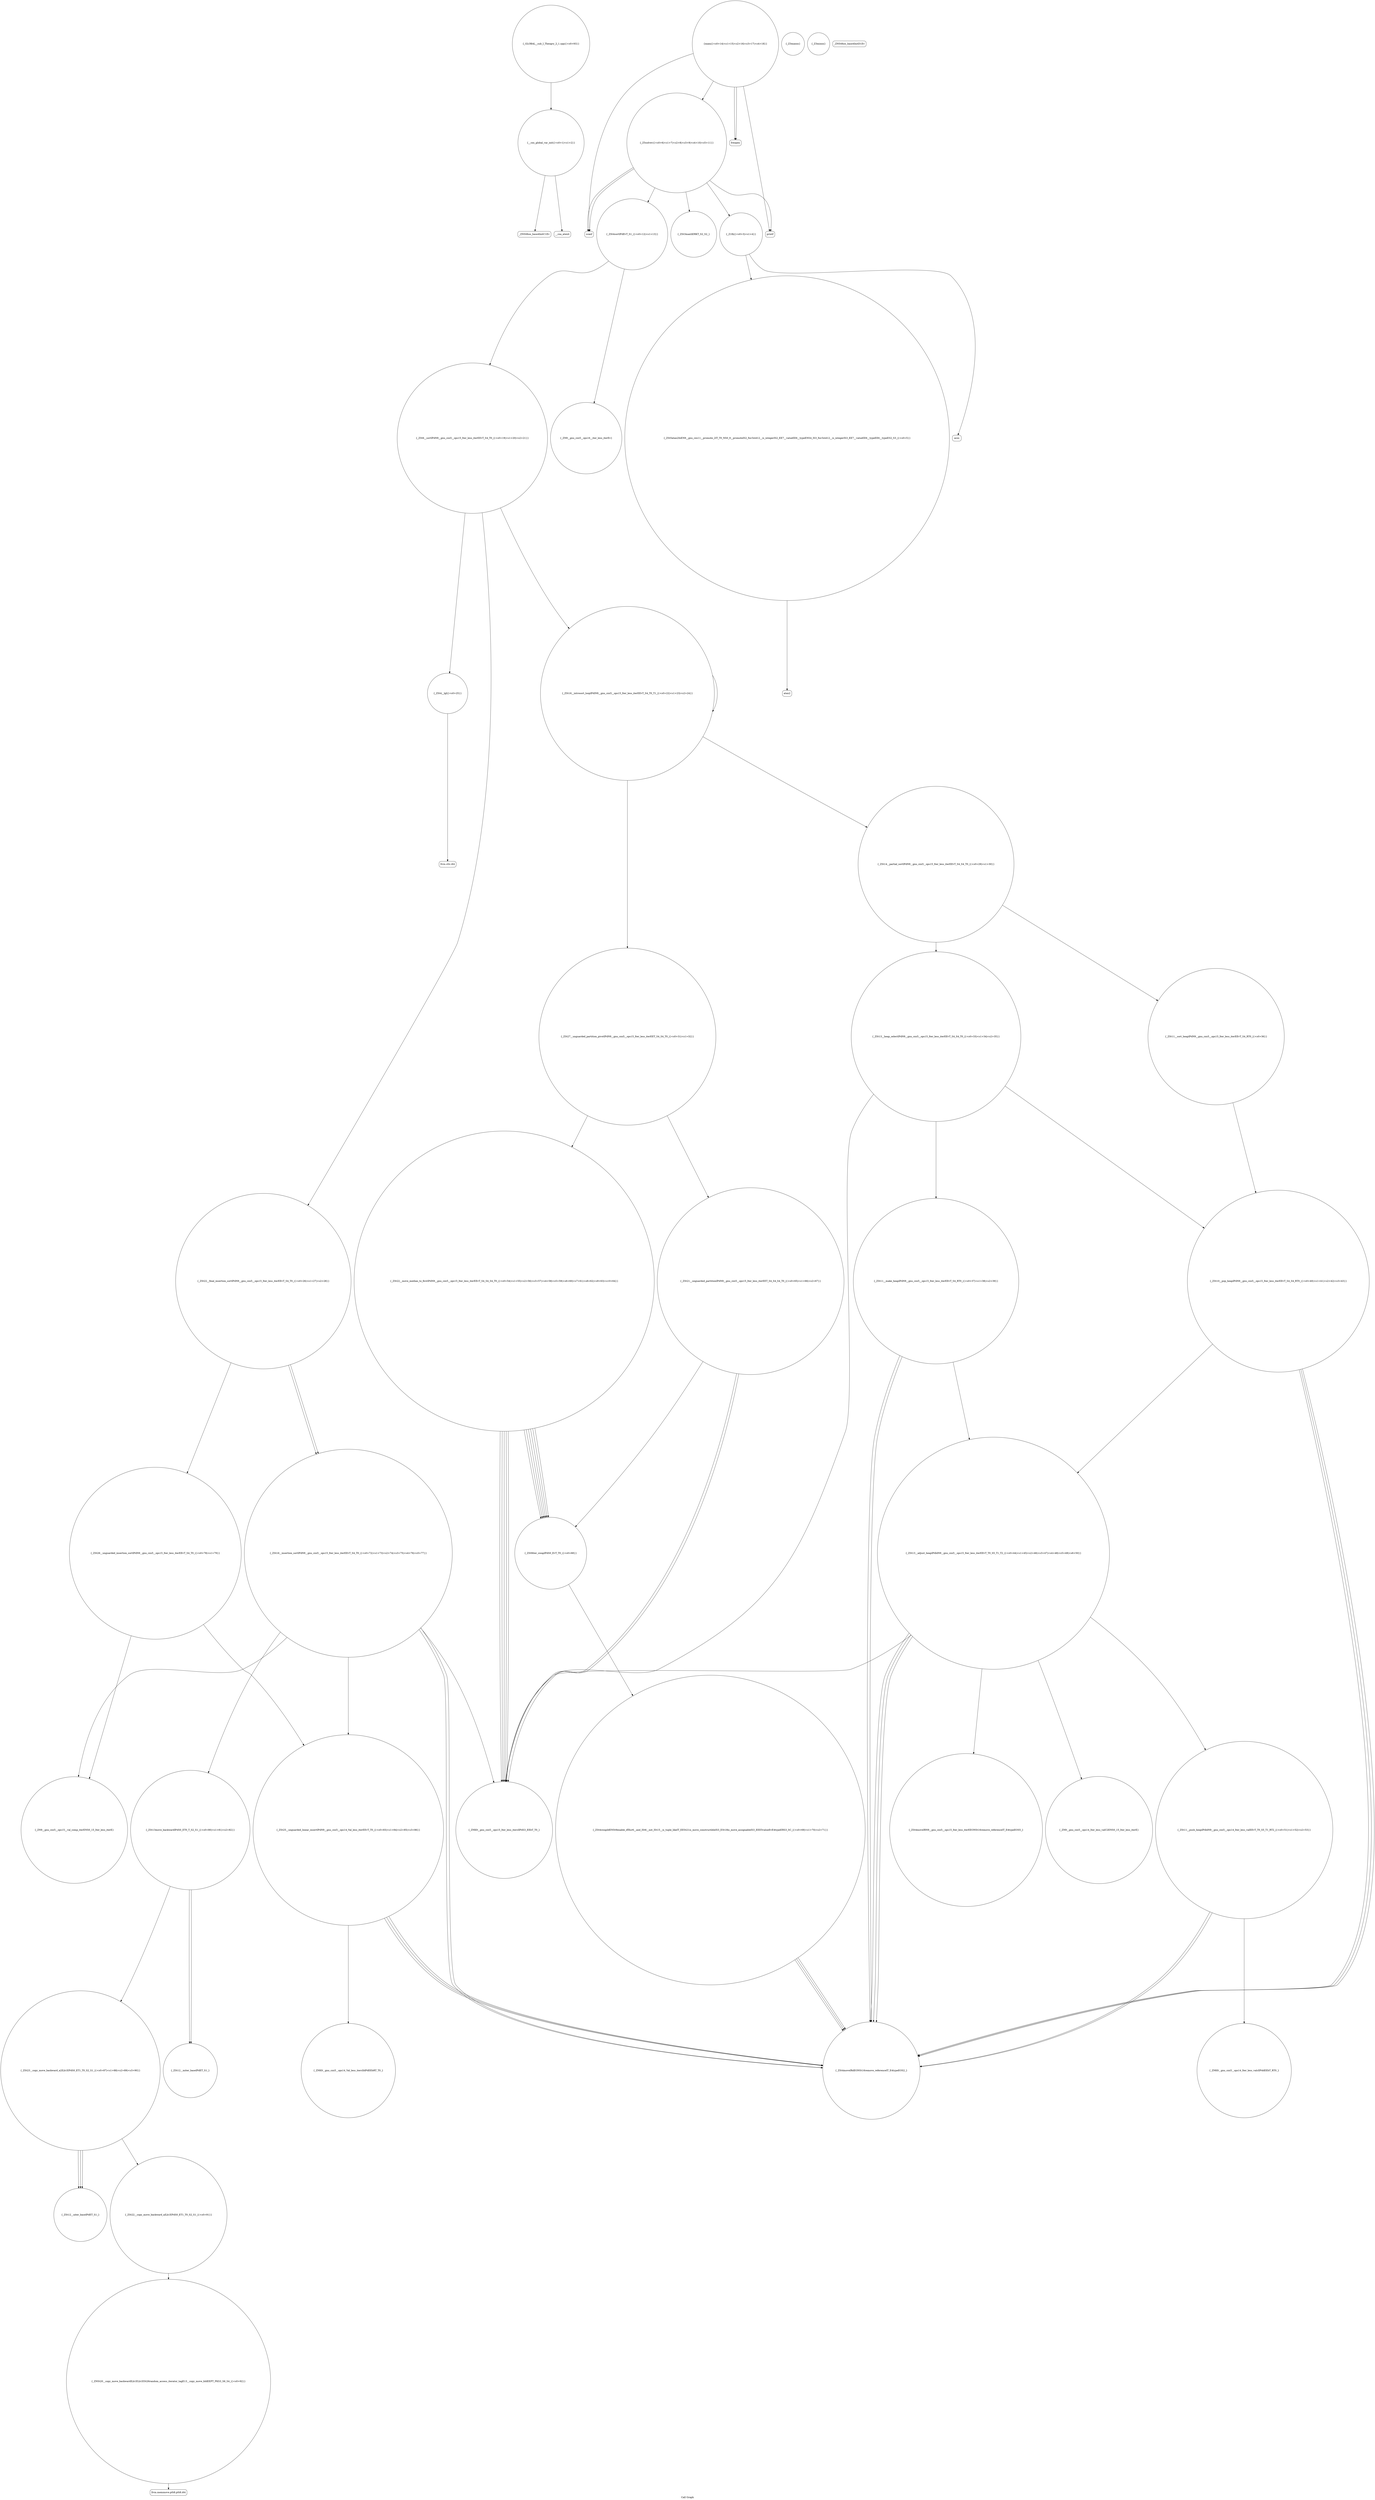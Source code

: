 digraph "Call Graph" {
	label="Call Graph";

	Node0x56377c5ef760 [shape=record,shape=circle,label="{__cxx_global_var_init|{<s0>1|<s1>2}}"];
	Node0x56377c5ef760:s0 -> Node0x56377c5ef7e0[color=black];
	Node0x56377c5ef760:s1 -> Node0x56377c5ef8e0[color=black];
	Node0x56377c5f0de0 [shape=record,shape=circle,label="{_ZSt23__copy_move_backward_a2ILb1EPdS0_ET1_T0_S2_S1_|{<s0>87|<s1>88|<s2>89|<s3>90}}"];
	Node0x56377c5f0de0:s0 -> Node0x56377c5f1f80[color=black];
	Node0x56377c5f0de0:s1 -> Node0x56377c5f1f80[color=black];
	Node0x56377c5f0de0:s2 -> Node0x56377c5f1f80[color=black];
	Node0x56377c5f0de0:s3 -> Node0x56377c5f0ee0[color=black];
	Node0x56377c5efae0 [shape=record,shape=circle,label="{_ZSt5atan2IiiEN9__gnu_cxx11__promote_2IT_T0_NS0_9__promoteIS2_Xsr3std12__is_integerIS2_EE7__valueEE6__typeENS4_IS3_Xsr3std12__is_integerIS3_EE7__valueEE6__typeEE6__typeES2_S3_|{<s0>5}}"];
	Node0x56377c5efae0:s0 -> Node0x56377c5eff60[color=black];
	Node0x56377c5f2180 [shape=record,shape=circle,label="{_GLOBAL__sub_I_Theogry_2_1.cpp|{<s0>93}}"];
	Node0x56377c5f2180:s0 -> Node0x56377c5ef760[color=black];
	Node0x56377c5efe60 [shape=record,shape=circle,label="{main|{<s0>14|<s1>15|<s2>16|<s3>17|<s4>18}}"];
	Node0x56377c5efe60:s0 -> Node0x56377c5efee0[color=black];
	Node0x56377c5efe60:s1 -> Node0x56377c5efee0[color=black];
	Node0x56377c5efe60:s2 -> Node0x56377c5efc60[color=black];
	Node0x56377c5efe60:s3 -> Node0x56377c5efde0[color=black];
	Node0x56377c5efe60:s4 -> Node0x56377c5efbe0[color=black];
	Node0x56377c5f01e0 [shape=record,shape=circle,label="{_ZSt22__final_insertion_sortIPdN9__gnu_cxx5__ops15_Iter_less_iterEEvT_S4_T0_|{<s0>26|<s1>27|<s2>28}}"];
	Node0x56377c5f01e0:s0 -> Node0x56377c5f0b60[color=black];
	Node0x56377c5f01e0:s1 -> Node0x56377c5f0be0[color=black];
	Node0x56377c5f01e0:s2 -> Node0x56377c5f0b60[color=black];
	Node0x56377c5f0560 [shape=record,shape=circle,label="{_ZSt10__pop_heapIPdN9__gnu_cxx5__ops15_Iter_less_iterEEvT_S4_S4_RT0_|{<s0>40|<s1>41|<s2>42|<s3>43}}"];
	Node0x56377c5f0560:s0 -> Node0x56377c5f05e0[color=black];
	Node0x56377c5f0560:s1 -> Node0x56377c5f05e0[color=black];
	Node0x56377c5f0560:s2 -> Node0x56377c5f05e0[color=black];
	Node0x56377c5f0560:s3 -> Node0x56377c5f0660[color=black];
	Node0x56377c5f08e0 [shape=record,shape=circle,label="{_ZSt22__move_median_to_firstIPdN9__gnu_cxx5__ops15_Iter_less_iterEEvT_S4_S4_S4_T0_|{<s0>54|<s1>55|<s2>56|<s3>57|<s4>58|<s5>59|<s6>60|<s7>61|<s8>62|<s9>63|<s10>64}}"];
	Node0x56377c5f08e0:s0 -> Node0x56377c5f04e0[color=black];
	Node0x56377c5f08e0:s1 -> Node0x56377c5f04e0[color=black];
	Node0x56377c5f08e0:s2 -> Node0x56377c5f09e0[color=black];
	Node0x56377c5f08e0:s3 -> Node0x56377c5f04e0[color=black];
	Node0x56377c5f08e0:s4 -> Node0x56377c5f09e0[color=black];
	Node0x56377c5f08e0:s5 -> Node0x56377c5f09e0[color=black];
	Node0x56377c5f08e0:s6 -> Node0x56377c5f04e0[color=black];
	Node0x56377c5f08e0:s7 -> Node0x56377c5f09e0[color=black];
	Node0x56377c5f08e0:s8 -> Node0x56377c5f04e0[color=black];
	Node0x56377c5f08e0:s9 -> Node0x56377c5f09e0[color=black];
	Node0x56377c5f08e0:s10 -> Node0x56377c5f09e0[color=black];
	Node0x56377c5f0c60 [shape=record,shape=circle,label="{_ZSt13move_backwardIPdS0_ET0_T_S2_S1_|{<s0>80|<s1>81|<s2>82}}"];
	Node0x56377c5f0c60:s0 -> Node0x56377c5f0e60[color=black];
	Node0x56377c5f0c60:s1 -> Node0x56377c5f0e60[color=black];
	Node0x56377c5f0c60:s2 -> Node0x56377c5f0de0[color=black];
	Node0x56377c5ef960 [shape=record,shape=circle,label="{_Z3maxxx}"];
	Node0x56377c5f2000 [shape=record,shape=circle,label="{_ZNSt20__copy_move_backwardILb1ELb1ESt26random_access_iterator_tagE13__copy_move_bIdEEPT_PKS3_S6_S4_|{<s0>92}}"];
	Node0x56377c5f2000:s0 -> Node0x56377c5f2080[color=black];
	Node0x56377c5efce0 [shape=record,shape=circle,label="{_ZSt4sortIPdEvT_S1_|{<s0>12|<s1>13}}"];
	Node0x56377c5efce0:s0 -> Node0x56377c5f0060[color=black];
	Node0x56377c5efce0:s1 -> Node0x56377c5effe0[color=black];
	Node0x56377c5f0060 [shape=record,shape=circle,label="{_ZN9__gnu_cxx5__ops16__iter_less_iterEv}"];
	Node0x56377c5f03e0 [shape=record,shape=circle,label="{_ZSt11__sort_heapIPdN9__gnu_cxx5__ops15_Iter_less_iterEEvT_S4_RT0_|{<s0>36}}"];
	Node0x56377c5f03e0:s0 -> Node0x56377c5f0560[color=black];
	Node0x56377c5f0760 [shape=record,shape=circle,label="{_ZN9__gnu_cxx5__ops14_Iter_less_valC2ENS0_15_Iter_less_iterE}"];
	Node0x56377c5f0ae0 [shape=record,shape=Mrecord,label="{llvm.ctlz.i64}"];
	Node0x56377c5ef7e0 [shape=record,shape=Mrecord,label="{_ZNSt8ios_base4InitC1Ev}"];
	Node0x56377c5f0e60 [shape=record,shape=circle,label="{_ZSt12__miter_baseIPdET_S1_}"];
	Node0x56377c5efb60 [shape=record,shape=Mrecord,label="{acos}"];
	Node0x56377c5efee0 [shape=record,shape=Mrecord,label="{freopen}"];
	Node0x56377c5f0260 [shape=record,shape=circle,label="{_ZSt14__partial_sortIPdN9__gnu_cxx5__ops15_Iter_less_iterEEvT_S4_S4_T0_|{<s0>29|<s1>30}}"];
	Node0x56377c5f0260:s0 -> Node0x56377c5f0360[color=black];
	Node0x56377c5f0260:s1 -> Node0x56377c5f03e0[color=black];
	Node0x56377c5f05e0 [shape=record,shape=circle,label="{_ZSt4moveIRdEONSt16remove_referenceIT_E4typeEOS2_}"];
	Node0x56377c5f0960 [shape=record,shape=circle,label="{_ZSt21__unguarded_partitionIPdN9__gnu_cxx5__ops15_Iter_less_iterEET_S4_S4_S4_T0_|{<s0>65|<s1>66|<s2>67}}"];
	Node0x56377c5f0960:s0 -> Node0x56377c5f04e0[color=black];
	Node0x56377c5f0960:s1 -> Node0x56377c5f04e0[color=black];
	Node0x56377c5f0960:s2 -> Node0x56377c5f09e0[color=black];
	Node0x56377c5f0ce0 [shape=record,shape=circle,label="{_ZSt25__unguarded_linear_insertIPdN9__gnu_cxx5__ops14_Val_less_iterEEvT_T0_|{<s0>83|<s1>84|<s2>85|<s3>86}}"];
	Node0x56377c5f0ce0:s0 -> Node0x56377c5f05e0[color=black];
	Node0x56377c5f0ce0:s1 -> Node0x56377c5f2100[color=black];
	Node0x56377c5f0ce0:s2 -> Node0x56377c5f05e0[color=black];
	Node0x56377c5f0ce0:s3 -> Node0x56377c5f05e0[color=black];
	Node0x56377c5ef9e0 [shape=record,shape=circle,label="{_Z3minxx}"];
	Node0x56377c5f2080 [shape=record,shape=Mrecord,label="{llvm.memmove.p0i8.p0i8.i64}"];
	Node0x56377c5efd60 [shape=record,shape=circle,label="{_ZSt3maxIiERKT_S2_S2_}"];
	Node0x56377c5f00e0 [shape=record,shape=circle,label="{_ZSt16__introsort_loopIPdlN9__gnu_cxx5__ops15_Iter_less_iterEEvT_S4_T0_T1_|{<s0>22|<s1>23|<s2>24}}"];
	Node0x56377c5f00e0:s0 -> Node0x56377c5f0260[color=black];
	Node0x56377c5f00e0:s1 -> Node0x56377c5f02e0[color=black];
	Node0x56377c5f00e0:s2 -> Node0x56377c5f00e0[color=black];
	Node0x56377c5f0460 [shape=record,shape=circle,label="{_ZSt11__make_heapIPdN9__gnu_cxx5__ops15_Iter_less_iterEEvT_S4_RT0_|{<s0>37|<s1>38|<s2>39}}"];
	Node0x56377c5f0460:s0 -> Node0x56377c5f05e0[color=black];
	Node0x56377c5f0460:s1 -> Node0x56377c5f05e0[color=black];
	Node0x56377c5f0460:s2 -> Node0x56377c5f0660[color=black];
	Node0x56377c5f07e0 [shape=record,shape=circle,label="{_ZSt11__push_heapIPdldN9__gnu_cxx5__ops14_Iter_less_valEEvT_T0_S5_T1_RT2_|{<s0>51|<s1>52|<s2>53}}"];
	Node0x56377c5f07e0:s0 -> Node0x56377c5f0860[color=black];
	Node0x56377c5f07e0:s1 -> Node0x56377c5f05e0[color=black];
	Node0x56377c5f07e0:s2 -> Node0x56377c5f05e0[color=black];
	Node0x56377c5f0b60 [shape=record,shape=circle,label="{_ZSt16__insertion_sortIPdN9__gnu_cxx5__ops15_Iter_less_iterEEvT_S4_T0_|{<s0>72|<s1>73|<s2>74|<s3>75|<s4>76|<s5>77}}"];
	Node0x56377c5f0b60:s0 -> Node0x56377c5f04e0[color=black];
	Node0x56377c5f0b60:s1 -> Node0x56377c5f05e0[color=black];
	Node0x56377c5f0b60:s2 -> Node0x56377c5f0c60[color=black];
	Node0x56377c5f0b60:s3 -> Node0x56377c5f05e0[color=black];
	Node0x56377c5f0b60:s4 -> Node0x56377c5f0d60[color=black];
	Node0x56377c5f0b60:s5 -> Node0x56377c5f0ce0[color=black];
	Node0x56377c5ef860 [shape=record,shape=Mrecord,label="{_ZNSt8ios_base4InitD1Ev}"];
	Node0x56377c5f0ee0 [shape=record,shape=circle,label="{_ZSt22__copy_move_backward_aILb1EPdS0_ET1_T0_S2_S1_|{<s0>91}}"];
	Node0x56377c5f0ee0:s0 -> Node0x56377c5f2000[color=black];
	Node0x56377c5efbe0 [shape=record,shape=circle,label="{_Z5solvev|{<s0>6|<s1>7|<s2>8|<s3>9|<s4>10|<s5>11}}"];
	Node0x56377c5efbe0:s0 -> Node0x56377c5efc60[color=black];
	Node0x56377c5efbe0:s1 -> Node0x56377c5efc60[color=black];
	Node0x56377c5efbe0:s2 -> Node0x56377c5efa60[color=black];
	Node0x56377c5efbe0:s3 -> Node0x56377c5efce0[color=black];
	Node0x56377c5efbe0:s4 -> Node0x56377c5efd60[color=black];
	Node0x56377c5efbe0:s5 -> Node0x56377c5efde0[color=black];
	Node0x56377c5eff60 [shape=record,shape=Mrecord,label="{atan2}"];
	Node0x56377c5f02e0 [shape=record,shape=circle,label="{_ZSt27__unguarded_partition_pivotIPdN9__gnu_cxx5__ops15_Iter_less_iterEET_S4_S4_T0_|{<s0>31|<s1>32}}"];
	Node0x56377c5f02e0:s0 -> Node0x56377c5f08e0[color=black];
	Node0x56377c5f02e0:s1 -> Node0x56377c5f0960[color=black];
	Node0x56377c5f0660 [shape=record,shape=circle,label="{_ZSt13__adjust_heapIPdldN9__gnu_cxx5__ops15_Iter_less_iterEEvT_T0_S5_T1_T2_|{<s0>44|<s1>45|<s2>46|<s3>47|<s4>48|<s5>49|<s6>50}}"];
	Node0x56377c5f0660:s0 -> Node0x56377c5f04e0[color=black];
	Node0x56377c5f0660:s1 -> Node0x56377c5f05e0[color=black];
	Node0x56377c5f0660:s2 -> Node0x56377c5f05e0[color=black];
	Node0x56377c5f0660:s3 -> Node0x56377c5f06e0[color=black];
	Node0x56377c5f0660:s4 -> Node0x56377c5f0760[color=black];
	Node0x56377c5f0660:s5 -> Node0x56377c5f05e0[color=black];
	Node0x56377c5f0660:s6 -> Node0x56377c5f07e0[color=black];
	Node0x56377c5f09e0 [shape=record,shape=circle,label="{_ZSt9iter_swapIPdS0_EvT_T0_|{<s0>68}}"];
	Node0x56377c5f09e0:s0 -> Node0x56377c5f0a60[color=black];
	Node0x56377c5f0d60 [shape=record,shape=circle,label="{_ZN9__gnu_cxx5__ops15__val_comp_iterENS0_15_Iter_less_iterE}"];
	Node0x56377c5efa60 [shape=record,shape=circle,label="{_Z1fii|{<s0>3|<s1>4}}"];
	Node0x56377c5efa60:s0 -> Node0x56377c5efae0[color=black];
	Node0x56377c5efa60:s1 -> Node0x56377c5efb60[color=black];
	Node0x56377c5f2100 [shape=record,shape=circle,label="{_ZNK9__gnu_cxx5__ops14_Val_less_iterclIdPdEEbRT_T0_}"];
	Node0x56377c5efde0 [shape=record,shape=Mrecord,label="{printf}"];
	Node0x56377c5f0160 [shape=record,shape=circle,label="{_ZSt4__lgl|{<s0>25}}"];
	Node0x56377c5f0160:s0 -> Node0x56377c5f0ae0[color=black];
	Node0x56377c5f04e0 [shape=record,shape=circle,label="{_ZNK9__gnu_cxx5__ops15_Iter_less_iterclIPdS3_EEbT_T0_}"];
	Node0x56377c5f0860 [shape=record,shape=circle,label="{_ZNK9__gnu_cxx5__ops14_Iter_less_valclIPddEEbT_RT0_}"];
	Node0x56377c5f0be0 [shape=record,shape=circle,label="{_ZSt26__unguarded_insertion_sortIPdN9__gnu_cxx5__ops15_Iter_less_iterEEvT_S4_T0_|{<s0>78|<s1>79}}"];
	Node0x56377c5f0be0:s0 -> Node0x56377c5f0d60[color=black];
	Node0x56377c5f0be0:s1 -> Node0x56377c5f0ce0[color=black];
	Node0x56377c5ef8e0 [shape=record,shape=Mrecord,label="{__cxa_atexit}"];
	Node0x56377c5f1f80 [shape=record,shape=circle,label="{_ZSt12__niter_baseIPdET_S1_}"];
	Node0x56377c5efc60 [shape=record,shape=Mrecord,label="{scanf}"];
	Node0x56377c5effe0 [shape=record,shape=circle,label="{_ZSt6__sortIPdN9__gnu_cxx5__ops15_Iter_less_iterEEvT_S4_T0_|{<s0>19|<s1>20|<s2>21}}"];
	Node0x56377c5effe0:s0 -> Node0x56377c5f0160[color=black];
	Node0x56377c5effe0:s1 -> Node0x56377c5f00e0[color=black];
	Node0x56377c5effe0:s2 -> Node0x56377c5f01e0[color=black];
	Node0x56377c5f0360 [shape=record,shape=circle,label="{_ZSt13__heap_selectIPdN9__gnu_cxx5__ops15_Iter_less_iterEEvT_S4_S4_T0_|{<s0>33|<s1>34|<s2>35}}"];
	Node0x56377c5f0360:s0 -> Node0x56377c5f0460[color=black];
	Node0x56377c5f0360:s1 -> Node0x56377c5f04e0[color=black];
	Node0x56377c5f0360:s2 -> Node0x56377c5f0560[color=black];
	Node0x56377c5f06e0 [shape=record,shape=circle,label="{_ZSt4moveIRN9__gnu_cxx5__ops15_Iter_less_iterEEONSt16remove_referenceIT_E4typeEOS5_}"];
	Node0x56377c5f0a60 [shape=record,shape=circle,label="{_ZSt4swapIdENSt9enable_ifIXsr6__and_ISt6__not_ISt15__is_tuple_likeIT_EESt21is_move_constructibleIS3_ESt18is_move_assignableIS3_EEE5valueEvE4typeERS3_SC_|{<s0>69|<s1>70|<s2>71}}"];
	Node0x56377c5f0a60:s0 -> Node0x56377c5f05e0[color=black];
	Node0x56377c5f0a60:s1 -> Node0x56377c5f05e0[color=black];
	Node0x56377c5f0a60:s2 -> Node0x56377c5f05e0[color=black];
}
